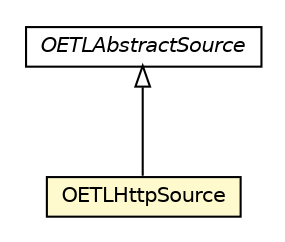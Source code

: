 #!/usr/local/bin/dot
#
# Class diagram 
# Generated by UMLGraph version R5_6-24-gf6e263 (http://www.umlgraph.org/)
#

digraph G {
	edge [fontname="Helvetica",fontsize=10,labelfontname="Helvetica",labelfontsize=10];
	node [fontname="Helvetica",fontsize=10,shape=plaintext];
	nodesep=0.25;
	ranksep=0.5;
	// com.orientechnologies.orient.etl.source.OETLAbstractSource
	c3090399 [label=<<table title="com.orientechnologies.orient.etl.source.OETLAbstractSource" border="0" cellborder="1" cellspacing="0" cellpadding="2" port="p" href="./OETLAbstractSource.html">
		<tr><td><table border="0" cellspacing="0" cellpadding="1">
<tr><td align="center" balign="center"><font face="Helvetica-Oblique"> OETLAbstractSource </font></td></tr>
		</table></td></tr>
		</table>>, URL="./OETLAbstractSource.html", fontname="Helvetica", fontcolor="black", fontsize=10.0];
	// com.orientechnologies.orient.etl.source.OETLHttpSource
	c3090400 [label=<<table title="com.orientechnologies.orient.etl.source.OETLHttpSource" border="0" cellborder="1" cellspacing="0" cellpadding="2" port="p" bgcolor="lemonChiffon" href="./OETLHttpSource.html">
		<tr><td><table border="0" cellspacing="0" cellpadding="1">
<tr><td align="center" balign="center"> OETLHttpSource </td></tr>
		</table></td></tr>
		</table>>, URL="./OETLHttpSource.html", fontname="Helvetica", fontcolor="black", fontsize=10.0];
	//com.orientechnologies.orient.etl.source.OETLHttpSource extends com.orientechnologies.orient.etl.source.OETLAbstractSource
	c3090399:p -> c3090400:p [dir=back,arrowtail=empty];
}

